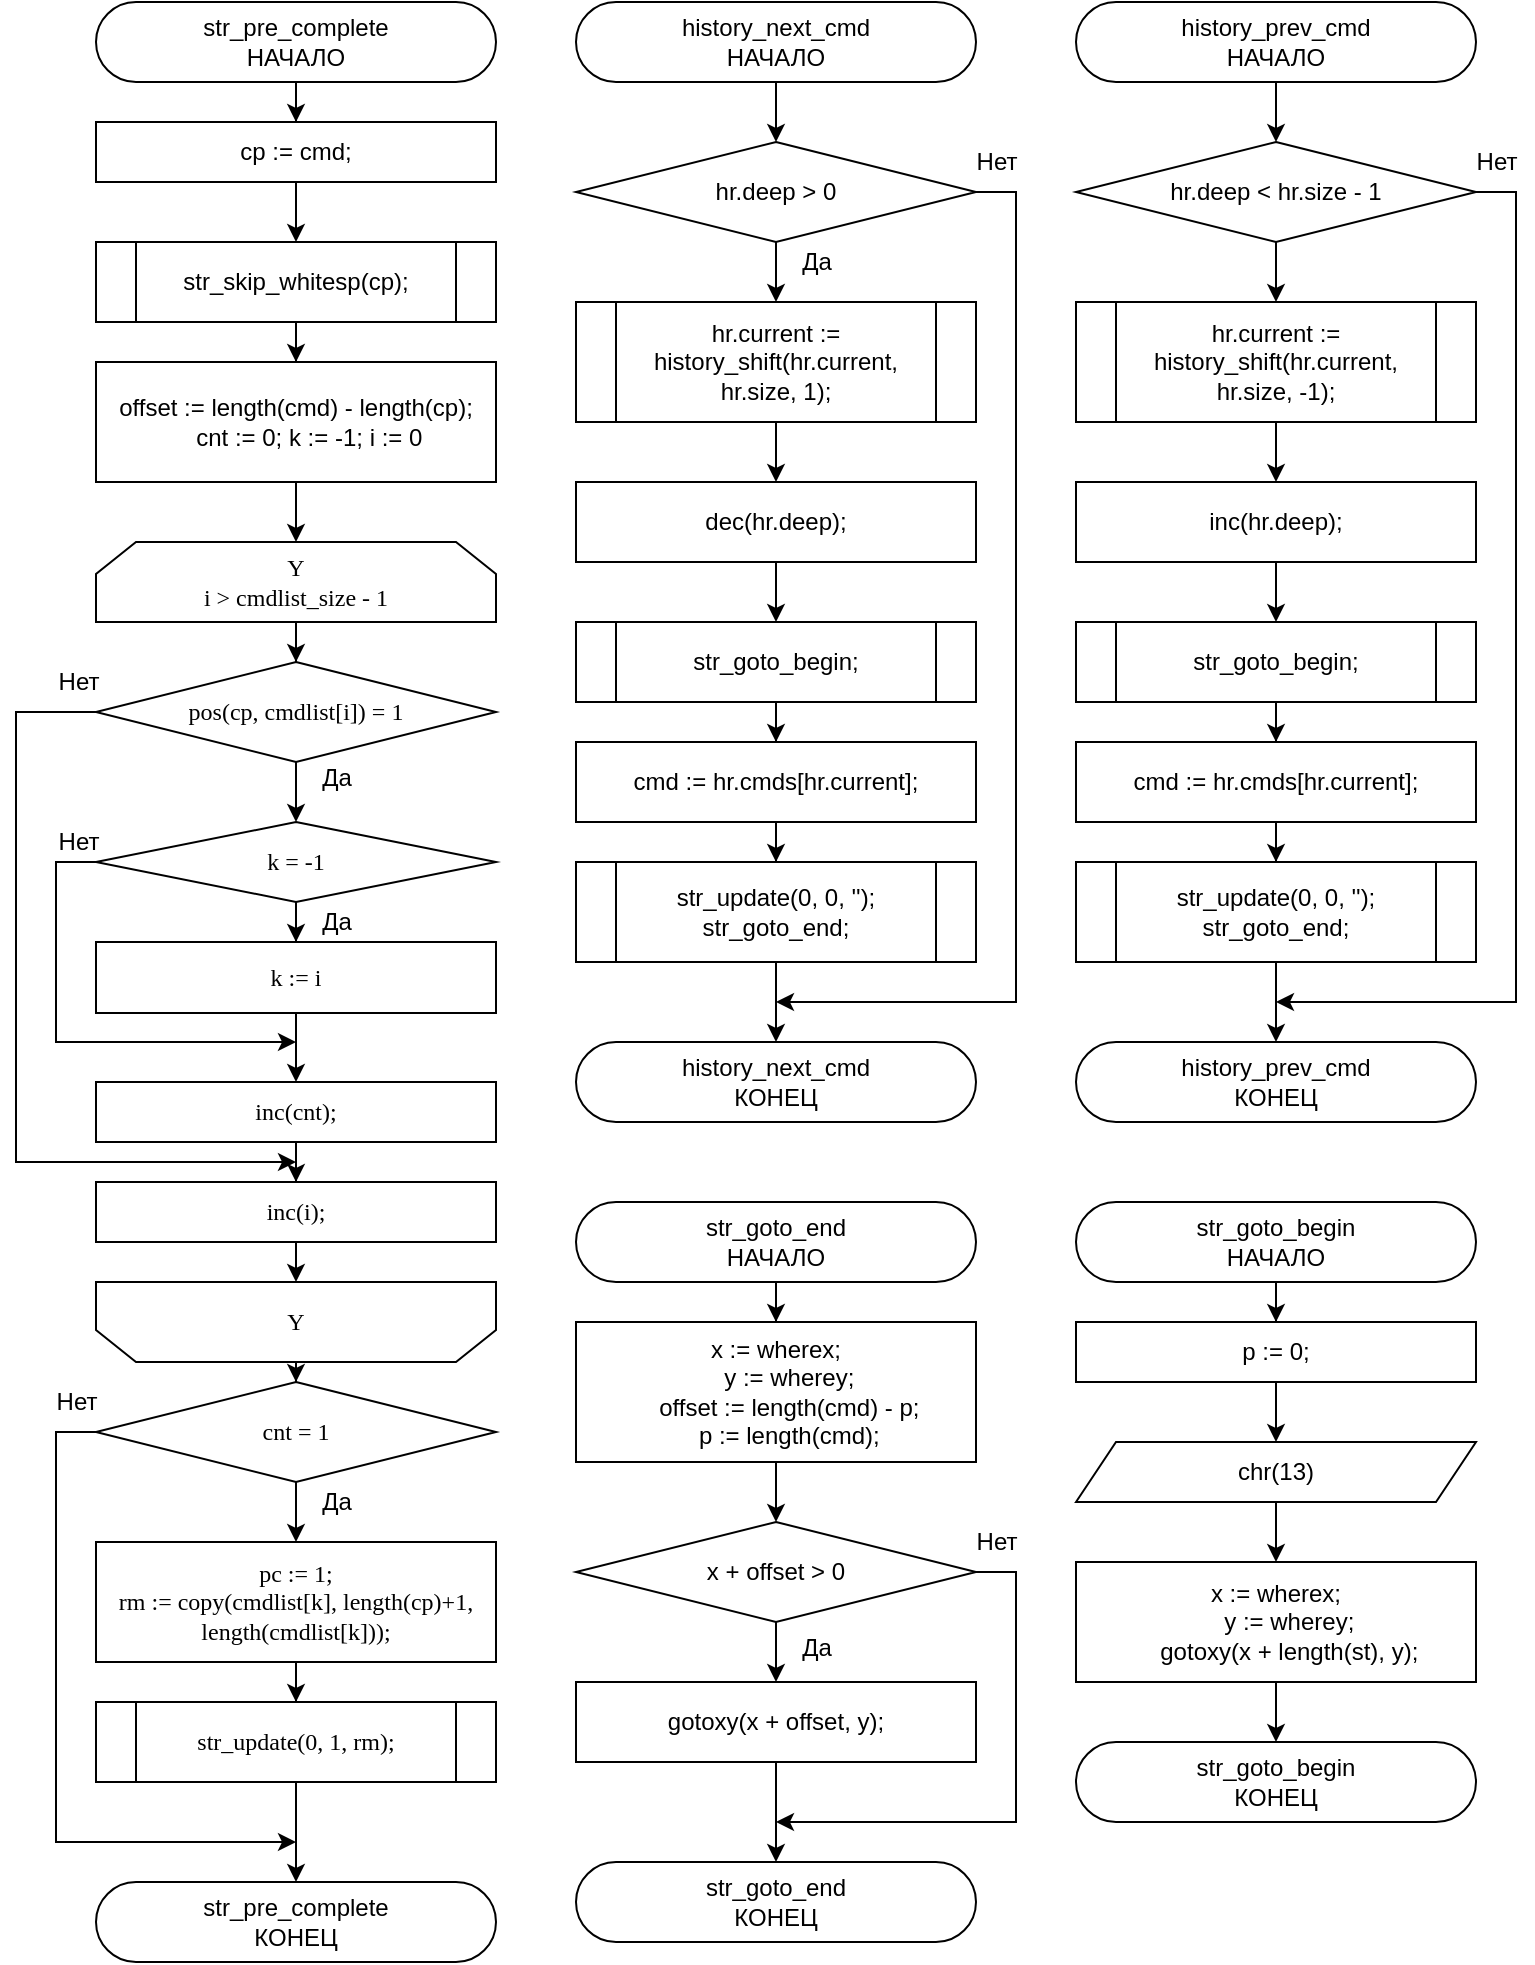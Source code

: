 <mxfile version="14.5.3" type="device"><diagram id="C5RBs43oDa-KdzZeNtuy" name="Page-1"><mxGraphModel dx="1102" dy="557" grid="1" gridSize="10" guides="1" tooltips="1" connect="1" arrows="1" fold="1" page="1" pageScale="1" pageWidth="827" pageHeight="1169" math="0" shadow="0"><root><mxCell id="WIyWlLk6GJQsqaUBKTNV-0"/><mxCell id="WIyWlLk6GJQsqaUBKTNV-1" parent="WIyWlLk6GJQsqaUBKTNV-0"/><mxCell id="M-Wlut_7jmhWi9CcE0FE-2" value="" style="edgeStyle=orthogonalEdgeStyle;rounded=0;orthogonalLoop=1;jettySize=auto;html=1;fontSize=12;" parent="WIyWlLk6GJQsqaUBKTNV-1" source="M-Wlut_7jmhWi9CcE0FE-0" target="M-Wlut_7jmhWi9CcE0FE-1" edge="1"><mxGeometry relative="1" as="geometry"/></mxCell><mxCell id="M-Wlut_7jmhWi9CcE0FE-0" value="str_pre_complete&lt;br style=&quot;font-size: 12px;&quot;&gt;НАЧАЛО" style="rounded=1;whiteSpace=wrap;html=1;arcSize=50;strokeWidth=1;fontSize=12;" parent="WIyWlLk6GJQsqaUBKTNV-1" vertex="1"><mxGeometry x="80" y="40" width="200" height="40" as="geometry"/></mxCell><mxCell id="M-Wlut_7jmhWi9CcE0FE-4" value="" style="edgeStyle=orthogonalEdgeStyle;rounded=0;orthogonalLoop=1;jettySize=auto;html=1;fontSize=12;" parent="WIyWlLk6GJQsqaUBKTNV-1" source="M-Wlut_7jmhWi9CcE0FE-1" target="M-Wlut_7jmhWi9CcE0FE-3" edge="1"><mxGeometry relative="1" as="geometry"/></mxCell><mxCell id="M-Wlut_7jmhWi9CcE0FE-1" value="cp := cmd;" style="rounded=0;whiteSpace=wrap;html=1;fontSize=12;" parent="WIyWlLk6GJQsqaUBKTNV-1" vertex="1"><mxGeometry x="80" y="100" width="200" height="30" as="geometry"/></mxCell><mxCell id="M-Wlut_7jmhWi9CcE0FE-8" value="" style="edgeStyle=orthogonalEdgeStyle;rounded=0;orthogonalLoop=1;jettySize=auto;html=1;fontSize=12;" parent="WIyWlLk6GJQsqaUBKTNV-1" source="M-Wlut_7jmhWi9CcE0FE-3" target="M-Wlut_7jmhWi9CcE0FE-7" edge="1"><mxGeometry relative="1" as="geometry"/></mxCell><mxCell id="M-Wlut_7jmhWi9CcE0FE-3" value="str_skip_whitesp(cp);" style="shape=process;whiteSpace=wrap;html=1;backgroundOutline=1;rounded=0;fontSize=12;" parent="WIyWlLk6GJQsqaUBKTNV-1" vertex="1"><mxGeometry x="80" y="160" width="200" height="40" as="geometry"/></mxCell><mxCell id="M-Wlut_7jmhWi9CcE0FE-10" value="" style="edgeStyle=orthogonalEdgeStyle;rounded=0;orthogonalLoop=1;jettySize=auto;html=1;fontSize=12;" parent="WIyWlLk6GJQsqaUBKTNV-1" source="M-Wlut_7jmhWi9CcE0FE-7" target="M-Wlut_7jmhWi9CcE0FE-9" edge="1"><mxGeometry relative="1" as="geometry"/></mxCell><mxCell id="M-Wlut_7jmhWi9CcE0FE-7" value="offset := length(cmd) - length(cp);&lt;br style=&quot;font-size: 12px;&quot;&gt;&amp;nbsp; &amp;nbsp; cnt := 0; k := -1;&amp;nbsp;i := 0" style="whiteSpace=wrap;html=1;rounded=0;fontSize=12;" parent="WIyWlLk6GJQsqaUBKTNV-1" vertex="1"><mxGeometry x="80" y="220" width="200" height="60" as="geometry"/></mxCell><mxCell id="M-Wlut_7jmhWi9CcE0FE-12" value="" style="edgeStyle=orthogonalEdgeStyle;rounded=0;orthogonalLoop=1;jettySize=auto;html=1;fontSize=12;" parent="WIyWlLk6GJQsqaUBKTNV-1" source="M-Wlut_7jmhWi9CcE0FE-9" target="M-Wlut_7jmhWi9CcE0FE-11" edge="1"><mxGeometry relative="1" as="geometry"/></mxCell><mxCell id="M-Wlut_7jmhWi9CcE0FE-9" value="Y&lt;br style=&quot;font-size: 12px;&quot;&gt;i &amp;gt;&amp;nbsp;cmdlist_size - 1" style="shape=loopLimit;whiteSpace=wrap;html=1;rounded=0;shadow=0;strokeWidth=1;fillColor=#ffffff;fontFamily=Times New Roman;fontSize=12;" parent="WIyWlLk6GJQsqaUBKTNV-1" vertex="1"><mxGeometry x="80" y="310" width="200" height="40" as="geometry"/></mxCell><mxCell id="M-Wlut_7jmhWi9CcE0FE-14" value="Да" style="edgeStyle=orthogonalEdgeStyle;rounded=0;orthogonalLoop=1;jettySize=auto;html=1;fontSize=12;" parent="WIyWlLk6GJQsqaUBKTNV-1" source="M-Wlut_7jmhWi9CcE0FE-11" target="M-Wlut_7jmhWi9CcE0FE-13" edge="1"><mxGeometry x="-0.692" y="20" relative="1" as="geometry"><mxPoint as="offset"/></mxGeometry></mxCell><mxCell id="M-Wlut_7jmhWi9CcE0FE-29" value="Нет" style="edgeStyle=orthogonalEdgeStyle;rounded=0;orthogonalLoop=1;jettySize=auto;html=1;fontSize=12;exitX=0;exitY=0.5;exitDx=0;exitDy=0;" parent="WIyWlLk6GJQsqaUBKTNV-1" source="M-Wlut_7jmhWi9CcE0FE-11" edge="1"><mxGeometry x="-0.954" y="-15" relative="1" as="geometry"><mxPoint x="180" y="620" as="targetPoint"/><Array as="points"><mxPoint x="40" y="395"/><mxPoint x="40" y="620"/></Array><mxPoint as="offset"/></mxGeometry></mxCell><mxCell id="M-Wlut_7jmhWi9CcE0FE-11" value="pos(cp, cmdlist[i]) = 1" style="rhombus;whiteSpace=wrap;html=1;rounded=0;shadow=0;fontFamily=Times New Roman;strokeWidth=1;" parent="WIyWlLk6GJQsqaUBKTNV-1" vertex="1"><mxGeometry x="80" y="370" width="200" height="50" as="geometry"/></mxCell><mxCell id="M-Wlut_7jmhWi9CcE0FE-17" value="Да" style="edgeStyle=orthogonalEdgeStyle;rounded=0;orthogonalLoop=1;jettySize=auto;html=1;fontSize=12;" parent="WIyWlLk6GJQsqaUBKTNV-1" source="M-Wlut_7jmhWi9CcE0FE-13" target="M-Wlut_7jmhWi9CcE0FE-16" edge="1"><mxGeometry x="0.667" y="20" relative="1" as="geometry"><mxPoint as="offset"/></mxGeometry></mxCell><mxCell id="M-Wlut_7jmhWi9CcE0FE-23" value="Нет" style="edgeStyle=orthogonalEdgeStyle;rounded=0;orthogonalLoop=1;jettySize=auto;html=1;fontSize=12;exitX=0;exitY=0.5;exitDx=0;exitDy=0;" parent="WIyWlLk6GJQsqaUBKTNV-1" source="M-Wlut_7jmhWi9CcE0FE-13" edge="1"><mxGeometry x="-0.923" y="-10" relative="1" as="geometry"><mxPoint x="180" y="560" as="targetPoint"/><Array as="points"><mxPoint x="60" y="470"/><mxPoint x="60" y="560"/><mxPoint x="180" y="560"/></Array><mxPoint as="offset"/></mxGeometry></mxCell><mxCell id="M-Wlut_7jmhWi9CcE0FE-13" value="k = -1" style="rhombus;whiteSpace=wrap;html=1;rounded=0;shadow=0;fontFamily=Times New Roman;strokeWidth=1;" parent="WIyWlLk6GJQsqaUBKTNV-1" vertex="1"><mxGeometry x="80" y="450" width="200" height="40" as="geometry"/></mxCell><mxCell id="M-Wlut_7jmhWi9CcE0FE-21" value="" style="edgeStyle=orthogonalEdgeStyle;rounded=0;orthogonalLoop=1;jettySize=auto;html=1;fontSize=12;" parent="WIyWlLk6GJQsqaUBKTNV-1" source="M-Wlut_7jmhWi9CcE0FE-16" target="M-Wlut_7jmhWi9CcE0FE-20" edge="1"><mxGeometry relative="1" as="geometry"/></mxCell><mxCell id="M-Wlut_7jmhWi9CcE0FE-16" value="k := i" style="whiteSpace=wrap;html=1;rounded=0;shadow=0;fontFamily=Times New Roman;strokeWidth=1;" parent="WIyWlLk6GJQsqaUBKTNV-1" vertex="1"><mxGeometry x="80" y="510" width="200" height="35.5" as="geometry"/></mxCell><mxCell id="PcD_0AlxfFVrpVV7rmaa-1" value="" style="edgeStyle=orthogonalEdgeStyle;rounded=0;orthogonalLoop=1;jettySize=auto;html=1;" edge="1" parent="WIyWlLk6GJQsqaUBKTNV-1" source="M-Wlut_7jmhWi9CcE0FE-20" target="PcD_0AlxfFVrpVV7rmaa-0"><mxGeometry relative="1" as="geometry"/></mxCell><mxCell id="M-Wlut_7jmhWi9CcE0FE-20" value="inc(cnt);" style="whiteSpace=wrap;html=1;rounded=0;shadow=0;fontFamily=Times New Roman;strokeWidth=1;" parent="WIyWlLk6GJQsqaUBKTNV-1" vertex="1"><mxGeometry x="80" y="580" width="200" height="30" as="geometry"/></mxCell><mxCell id="M-Wlut_7jmhWi9CcE0FE-31" value="" style="edgeStyle=orthogonalEdgeStyle;rounded=0;orthogonalLoop=1;jettySize=auto;html=1;fontSize=12;" parent="WIyWlLk6GJQsqaUBKTNV-1" source="M-Wlut_7jmhWi9CcE0FE-26" target="M-Wlut_7jmhWi9CcE0FE-30" edge="1"><mxGeometry relative="1" as="geometry"/></mxCell><mxCell id="M-Wlut_7jmhWi9CcE0FE-26" value="Y" style="shape=loopLimit;whiteSpace=wrap;html=1;rounded=0;shadow=0;strokeWidth=1;fillColor=#ffffff;fontFamily=Times New Roman;fontSize=12;direction=west;" parent="WIyWlLk6GJQsqaUBKTNV-1" vertex="1"><mxGeometry x="80" y="680" width="200" height="40" as="geometry"/></mxCell><mxCell id="M-Wlut_7jmhWi9CcE0FE-35" value="Да" style="edgeStyle=orthogonalEdgeStyle;rounded=0;orthogonalLoop=1;jettySize=auto;html=1;fontSize=12;" parent="WIyWlLk6GJQsqaUBKTNV-1" source="M-Wlut_7jmhWi9CcE0FE-30" target="M-Wlut_7jmhWi9CcE0FE-34" edge="1"><mxGeometry x="0.2" y="20" relative="1" as="geometry"><mxPoint as="offset"/></mxGeometry></mxCell><mxCell id="M-Wlut_7jmhWi9CcE0FE-41" value="Нет" style="edgeStyle=orthogonalEdgeStyle;rounded=0;orthogonalLoop=1;jettySize=auto;html=1;fontSize=12;exitX=0;exitY=0.5;exitDx=0;exitDy=0;" parent="WIyWlLk6GJQsqaUBKTNV-1" source="M-Wlut_7jmhWi9CcE0FE-30" edge="1"><mxGeometry x="-0.942" y="-15" relative="1" as="geometry"><mxPoint x="180" y="960" as="targetPoint"/><Array as="points"><mxPoint x="60" y="755"/><mxPoint x="60" y="960"/></Array><mxPoint as="offset"/></mxGeometry></mxCell><mxCell id="M-Wlut_7jmhWi9CcE0FE-30" value="cnt = 1" style="rhombus;whiteSpace=wrap;html=1;rounded=0;shadow=0;fontFamily=Times New Roman;strokeWidth=1;" parent="WIyWlLk6GJQsqaUBKTNV-1" vertex="1"><mxGeometry x="80" y="730" width="200" height="50" as="geometry"/></mxCell><mxCell id="M-Wlut_7jmhWi9CcE0FE-37" value="" style="edgeStyle=orthogonalEdgeStyle;rounded=0;orthogonalLoop=1;jettySize=auto;html=1;fontSize=12;" parent="WIyWlLk6GJQsqaUBKTNV-1" source="M-Wlut_7jmhWi9CcE0FE-34" target="M-Wlut_7jmhWi9CcE0FE-36" edge="1"><mxGeometry relative="1" as="geometry"/></mxCell><mxCell id="M-Wlut_7jmhWi9CcE0FE-34" value="pc := 1;&lt;br&gt;rm := copy(cmdlist[k], length(cp)+1, length(cmdlist[k]));" style="whiteSpace=wrap;html=1;rounded=0;shadow=0;fontFamily=Times New Roman;strokeWidth=1;" parent="WIyWlLk6GJQsqaUBKTNV-1" vertex="1"><mxGeometry x="80" y="810" width="200" height="60" as="geometry"/></mxCell><mxCell id="M-Wlut_7jmhWi9CcE0FE-39" value="" style="edgeStyle=orthogonalEdgeStyle;rounded=0;orthogonalLoop=1;jettySize=auto;html=1;fontSize=12;" parent="WIyWlLk6GJQsqaUBKTNV-1" source="M-Wlut_7jmhWi9CcE0FE-36" target="M-Wlut_7jmhWi9CcE0FE-38" edge="1"><mxGeometry relative="1" as="geometry"/></mxCell><mxCell id="M-Wlut_7jmhWi9CcE0FE-36" value="str_update(0, 1, rm);" style="shape=process;whiteSpace=wrap;html=1;backgroundOutline=1;rounded=0;shadow=0;fontFamily=Times New Roman;strokeWidth=1;" parent="WIyWlLk6GJQsqaUBKTNV-1" vertex="1"><mxGeometry x="80" y="890" width="200" height="40" as="geometry"/></mxCell><mxCell id="M-Wlut_7jmhWi9CcE0FE-38" value="str_pre_complete&lt;br style=&quot;font-size: 12px&quot;&gt;КОНЕЦ" style="rounded=1;whiteSpace=wrap;html=1;arcSize=50;strokeWidth=1;fontSize=12;" parent="WIyWlLk6GJQsqaUBKTNV-1" vertex="1"><mxGeometry x="80" y="980" width="200" height="40" as="geometry"/></mxCell><mxCell id="M-Wlut_7jmhWi9CcE0FE-46" value="" style="edgeStyle=orthogonalEdgeStyle;rounded=0;orthogonalLoop=1;jettySize=auto;html=1;fontSize=12;" parent="WIyWlLk6GJQsqaUBKTNV-1" source="M-Wlut_7jmhWi9CcE0FE-42" target="M-Wlut_7jmhWi9CcE0FE-45" edge="1"><mxGeometry relative="1" as="geometry"/></mxCell><mxCell id="M-Wlut_7jmhWi9CcE0FE-42" value="history_next_cmd&lt;br style=&quot;font-size: 12px&quot;&gt;НАЧАЛО" style="rounded=1;whiteSpace=wrap;html=1;arcSize=50;strokeWidth=1;fontSize=12;" parent="WIyWlLk6GJQsqaUBKTNV-1" vertex="1"><mxGeometry x="320" y="40" width="200" height="40" as="geometry"/></mxCell><mxCell id="M-Wlut_7jmhWi9CcE0FE-48" value="Да" style="edgeStyle=orthogonalEdgeStyle;rounded=0;orthogonalLoop=1;jettySize=auto;html=1;fontSize=12;" parent="WIyWlLk6GJQsqaUBKTNV-1" source="M-Wlut_7jmhWi9CcE0FE-45" target="M-Wlut_7jmhWi9CcE0FE-47" edge="1"><mxGeometry x="0.2" y="20" relative="1" as="geometry"><mxPoint as="offset"/></mxGeometry></mxCell><mxCell id="M-Wlut_7jmhWi9CcE0FE-74" value="Нет" style="edgeStyle=orthogonalEdgeStyle;rounded=0;orthogonalLoop=1;jettySize=auto;html=1;fontSize=12;exitX=1;exitY=0.5;exitDx=0;exitDy=0;" parent="WIyWlLk6GJQsqaUBKTNV-1" source="M-Wlut_7jmhWi9CcE0FE-45" edge="1"><mxGeometry x="-0.963" y="15" relative="1" as="geometry"><mxPoint x="420" y="540" as="targetPoint"/><Array as="points"><mxPoint x="540" y="135"/><mxPoint x="540" y="540"/></Array><mxPoint as="offset"/></mxGeometry></mxCell><mxCell id="M-Wlut_7jmhWi9CcE0FE-45" value="hr.deep &amp;gt; 0" style="rhombus;whiteSpace=wrap;html=1;fontSize=12;" parent="WIyWlLk6GJQsqaUBKTNV-1" vertex="1"><mxGeometry x="320" y="110" width="200" height="50" as="geometry"/></mxCell><mxCell id="M-Wlut_7jmhWi9CcE0FE-50" value="" style="edgeStyle=orthogonalEdgeStyle;rounded=0;orthogonalLoop=1;jettySize=auto;html=1;fontSize=12;" parent="WIyWlLk6GJQsqaUBKTNV-1" source="M-Wlut_7jmhWi9CcE0FE-47" target="M-Wlut_7jmhWi9CcE0FE-49" edge="1"><mxGeometry relative="1" as="geometry"/></mxCell><mxCell id="M-Wlut_7jmhWi9CcE0FE-47" value="hr.current := history_shift(hr.current, hr.size, 1);" style="shape=process;whiteSpace=wrap;html=1;backgroundOutline=1;" parent="WIyWlLk6GJQsqaUBKTNV-1" vertex="1"><mxGeometry x="320" y="190" width="200" height="60" as="geometry"/></mxCell><mxCell id="M-Wlut_7jmhWi9CcE0FE-52" value="" style="edgeStyle=orthogonalEdgeStyle;rounded=0;orthogonalLoop=1;jettySize=auto;html=1;fontSize=12;" parent="WIyWlLk6GJQsqaUBKTNV-1" source="M-Wlut_7jmhWi9CcE0FE-49" target="M-Wlut_7jmhWi9CcE0FE-51" edge="1"><mxGeometry relative="1" as="geometry"/></mxCell><mxCell id="M-Wlut_7jmhWi9CcE0FE-49" value="dec(hr.deep);" style="whiteSpace=wrap;html=1;" parent="WIyWlLk6GJQsqaUBKTNV-1" vertex="1"><mxGeometry x="320" y="280" width="200" height="40" as="geometry"/></mxCell><mxCell id="M-Wlut_7jmhWi9CcE0FE-54" value="" style="edgeStyle=orthogonalEdgeStyle;rounded=0;orthogonalLoop=1;jettySize=auto;html=1;fontSize=12;" parent="WIyWlLk6GJQsqaUBKTNV-1" source="M-Wlut_7jmhWi9CcE0FE-51" target="M-Wlut_7jmhWi9CcE0FE-53" edge="1"><mxGeometry relative="1" as="geometry"/></mxCell><mxCell id="M-Wlut_7jmhWi9CcE0FE-51" value="str_goto_begin;" style="shape=process;whiteSpace=wrap;html=1;backgroundOutline=1;" parent="WIyWlLk6GJQsqaUBKTNV-1" vertex="1"><mxGeometry x="320" y="350" width="200" height="40" as="geometry"/></mxCell><mxCell id="M-Wlut_7jmhWi9CcE0FE-56" value="" style="edgeStyle=orthogonalEdgeStyle;rounded=0;orthogonalLoop=1;jettySize=auto;html=1;fontSize=12;" parent="WIyWlLk6GJQsqaUBKTNV-1" source="M-Wlut_7jmhWi9CcE0FE-53" target="M-Wlut_7jmhWi9CcE0FE-55" edge="1"><mxGeometry relative="1" as="geometry"/></mxCell><mxCell id="M-Wlut_7jmhWi9CcE0FE-53" value="cmd := hr.cmds[hr.current];" style="whiteSpace=wrap;html=1;" parent="WIyWlLk6GJQsqaUBKTNV-1" vertex="1"><mxGeometry x="320" y="410" width="200" height="40" as="geometry"/></mxCell><mxCell id="M-Wlut_7jmhWi9CcE0FE-58" value="" style="edgeStyle=orthogonalEdgeStyle;rounded=0;orthogonalLoop=1;jettySize=auto;html=1;fontSize=12;" parent="WIyWlLk6GJQsqaUBKTNV-1" source="M-Wlut_7jmhWi9CcE0FE-55" target="M-Wlut_7jmhWi9CcE0FE-57" edge="1"><mxGeometry relative="1" as="geometry"/></mxCell><mxCell id="M-Wlut_7jmhWi9CcE0FE-55" value="str_update(0, 0, '');&lt;br&gt;str_goto_end;" style="shape=process;whiteSpace=wrap;html=1;backgroundOutline=1;" parent="WIyWlLk6GJQsqaUBKTNV-1" vertex="1"><mxGeometry x="320" y="470" width="200" height="50" as="geometry"/></mxCell><mxCell id="M-Wlut_7jmhWi9CcE0FE-57" value="history_next_cmd&lt;br style=&quot;font-size: 12px&quot;&gt;КОНЕЦ" style="rounded=1;whiteSpace=wrap;html=1;arcSize=50;strokeWidth=1;fontSize=12;" parent="WIyWlLk6GJQsqaUBKTNV-1" vertex="1"><mxGeometry x="320" y="560" width="200" height="40" as="geometry"/></mxCell><mxCell id="M-Wlut_7jmhWi9CcE0FE-59" value="" style="edgeStyle=orthogonalEdgeStyle;rounded=0;orthogonalLoop=1;jettySize=auto;html=1;fontSize=12;" parent="WIyWlLk6GJQsqaUBKTNV-1" source="M-Wlut_7jmhWi9CcE0FE-60" target="M-Wlut_7jmhWi9CcE0FE-62" edge="1"><mxGeometry relative="1" as="geometry"/></mxCell><mxCell id="M-Wlut_7jmhWi9CcE0FE-60" value="history_prev_cmd&lt;br style=&quot;font-size: 12px&quot;&gt;НАЧАЛО" style="rounded=1;whiteSpace=wrap;html=1;arcSize=50;strokeWidth=1;fontSize=12;" parent="WIyWlLk6GJQsqaUBKTNV-1" vertex="1"><mxGeometry x="570" y="40" width="200" height="40" as="geometry"/></mxCell><mxCell id="M-Wlut_7jmhWi9CcE0FE-61" value="" style="edgeStyle=orthogonalEdgeStyle;rounded=0;orthogonalLoop=1;jettySize=auto;html=1;fontSize=12;" parent="WIyWlLk6GJQsqaUBKTNV-1" source="M-Wlut_7jmhWi9CcE0FE-62" target="M-Wlut_7jmhWi9CcE0FE-64" edge="1"><mxGeometry relative="1" as="geometry"/></mxCell><mxCell id="M-Wlut_7jmhWi9CcE0FE-76" value="Нет" style="edgeStyle=orthogonalEdgeStyle;rounded=0;orthogonalLoop=1;jettySize=auto;html=1;fontSize=12;exitX=1;exitY=0.5;exitDx=0;exitDy=0;" parent="WIyWlLk6GJQsqaUBKTNV-1" source="M-Wlut_7jmhWi9CcE0FE-62" edge="1"><mxGeometry x="-0.963" y="15" relative="1" as="geometry"><mxPoint x="670" y="540" as="targetPoint"/><Array as="points"><mxPoint x="790" y="135"/><mxPoint x="790" y="540"/><mxPoint x="670" y="540"/></Array><mxPoint as="offset"/></mxGeometry></mxCell><mxCell id="M-Wlut_7jmhWi9CcE0FE-62" value="hr.deep &amp;lt; hr.size - 1" style="rhombus;whiteSpace=wrap;html=1;fontSize=12;" parent="WIyWlLk6GJQsqaUBKTNV-1" vertex="1"><mxGeometry x="570" y="110" width="200" height="50" as="geometry"/></mxCell><mxCell id="M-Wlut_7jmhWi9CcE0FE-63" value="" style="edgeStyle=orthogonalEdgeStyle;rounded=0;orthogonalLoop=1;jettySize=auto;html=1;fontSize=12;" parent="WIyWlLk6GJQsqaUBKTNV-1" source="M-Wlut_7jmhWi9CcE0FE-64" target="M-Wlut_7jmhWi9CcE0FE-66" edge="1"><mxGeometry relative="1" as="geometry"/></mxCell><mxCell id="M-Wlut_7jmhWi9CcE0FE-64" value="hr.current := history_shift(hr.current, hr.size, -1);" style="shape=process;whiteSpace=wrap;html=1;backgroundOutline=1;" parent="WIyWlLk6GJQsqaUBKTNV-1" vertex="1"><mxGeometry x="570" y="190" width="200" height="60" as="geometry"/></mxCell><mxCell id="M-Wlut_7jmhWi9CcE0FE-65" value="" style="edgeStyle=orthogonalEdgeStyle;rounded=0;orthogonalLoop=1;jettySize=auto;html=1;fontSize=12;" parent="WIyWlLk6GJQsqaUBKTNV-1" source="M-Wlut_7jmhWi9CcE0FE-66" target="M-Wlut_7jmhWi9CcE0FE-68" edge="1"><mxGeometry relative="1" as="geometry"/></mxCell><mxCell id="M-Wlut_7jmhWi9CcE0FE-66" value="inc(hr.deep);" style="whiteSpace=wrap;html=1;" parent="WIyWlLk6GJQsqaUBKTNV-1" vertex="1"><mxGeometry x="570" y="280" width="200" height="40" as="geometry"/></mxCell><mxCell id="M-Wlut_7jmhWi9CcE0FE-67" value="" style="edgeStyle=orthogonalEdgeStyle;rounded=0;orthogonalLoop=1;jettySize=auto;html=1;fontSize=12;" parent="WIyWlLk6GJQsqaUBKTNV-1" source="M-Wlut_7jmhWi9CcE0FE-68" target="M-Wlut_7jmhWi9CcE0FE-70" edge="1"><mxGeometry relative="1" as="geometry"/></mxCell><mxCell id="M-Wlut_7jmhWi9CcE0FE-68" value="str_goto_begin;" style="shape=process;whiteSpace=wrap;html=1;backgroundOutline=1;" parent="WIyWlLk6GJQsqaUBKTNV-1" vertex="1"><mxGeometry x="570" y="350" width="200" height="40" as="geometry"/></mxCell><mxCell id="M-Wlut_7jmhWi9CcE0FE-69" value="" style="edgeStyle=orthogonalEdgeStyle;rounded=0;orthogonalLoop=1;jettySize=auto;html=1;fontSize=12;" parent="WIyWlLk6GJQsqaUBKTNV-1" source="M-Wlut_7jmhWi9CcE0FE-70" target="M-Wlut_7jmhWi9CcE0FE-72" edge="1"><mxGeometry relative="1" as="geometry"/></mxCell><mxCell id="M-Wlut_7jmhWi9CcE0FE-70" value="cmd := hr.cmds[hr.current];" style="whiteSpace=wrap;html=1;" parent="WIyWlLk6GJQsqaUBKTNV-1" vertex="1"><mxGeometry x="570" y="410" width="200" height="40" as="geometry"/></mxCell><mxCell id="M-Wlut_7jmhWi9CcE0FE-71" value="" style="edgeStyle=orthogonalEdgeStyle;rounded=0;orthogonalLoop=1;jettySize=auto;html=1;fontSize=12;" parent="WIyWlLk6GJQsqaUBKTNV-1" source="M-Wlut_7jmhWi9CcE0FE-72" target="M-Wlut_7jmhWi9CcE0FE-73" edge="1"><mxGeometry relative="1" as="geometry"/></mxCell><mxCell id="M-Wlut_7jmhWi9CcE0FE-72" value="str_update(0, 0, '');&lt;br&gt;str_goto_end;" style="shape=process;whiteSpace=wrap;html=1;backgroundOutline=1;" parent="WIyWlLk6GJQsqaUBKTNV-1" vertex="1"><mxGeometry x="570" y="470" width="200" height="50" as="geometry"/></mxCell><mxCell id="M-Wlut_7jmhWi9CcE0FE-73" value="history_prev_cmd&lt;br style=&quot;font-size: 12px&quot;&gt;КОНЕЦ" style="rounded=1;whiteSpace=wrap;html=1;arcSize=50;strokeWidth=1;fontSize=12;" parent="WIyWlLk6GJQsqaUBKTNV-1" vertex="1"><mxGeometry x="570" y="560" width="200" height="40" as="geometry"/></mxCell><mxCell id="M-Wlut_7jmhWi9CcE0FE-80" value="" style="edgeStyle=orthogonalEdgeStyle;rounded=0;orthogonalLoop=1;jettySize=auto;html=1;fontSize=12;" parent="WIyWlLk6GJQsqaUBKTNV-1" source="M-Wlut_7jmhWi9CcE0FE-77" target="M-Wlut_7jmhWi9CcE0FE-79" edge="1"><mxGeometry relative="1" as="geometry"/></mxCell><mxCell id="M-Wlut_7jmhWi9CcE0FE-77" value="str_goto_end&lt;br&gt;НАЧАЛО" style="rounded=1;whiteSpace=wrap;html=1;arcSize=50;strokeWidth=1;fontSize=12;" parent="WIyWlLk6GJQsqaUBKTNV-1" vertex="1"><mxGeometry x="320" y="640" width="200" height="40" as="geometry"/></mxCell><mxCell id="M-Wlut_7jmhWi9CcE0FE-82" value="" style="edgeStyle=orthogonalEdgeStyle;rounded=0;orthogonalLoop=1;jettySize=auto;html=1;fontSize=12;" parent="WIyWlLk6GJQsqaUBKTNV-1" source="M-Wlut_7jmhWi9CcE0FE-79" target="M-Wlut_7jmhWi9CcE0FE-81" edge="1"><mxGeometry relative="1" as="geometry"/></mxCell><mxCell id="M-Wlut_7jmhWi9CcE0FE-79" value="&lt;div&gt;x := wherex;&lt;/div&gt;&lt;div&gt;&amp;nbsp; &amp;nbsp; y := wherey;&lt;/div&gt;&lt;div&gt;&amp;nbsp; &amp;nbsp; offset := length(cmd) - p;&lt;/div&gt;&lt;div&gt;&amp;nbsp; &amp;nbsp; p := length(cmd);&lt;/div&gt;" style="rounded=0;whiteSpace=wrap;html=1;fontSize=12;" parent="WIyWlLk6GJQsqaUBKTNV-1" vertex="1"><mxGeometry x="320" y="700" width="200" height="70" as="geometry"/></mxCell><mxCell id="M-Wlut_7jmhWi9CcE0FE-84" value="Да" style="edgeStyle=orthogonalEdgeStyle;rounded=0;orthogonalLoop=1;jettySize=auto;html=1;fontSize=12;" parent="WIyWlLk6GJQsqaUBKTNV-1" source="M-Wlut_7jmhWi9CcE0FE-81" target="M-Wlut_7jmhWi9CcE0FE-83" edge="1"><mxGeometry x="-0.5" y="20" relative="1" as="geometry"><mxPoint as="offset"/></mxGeometry></mxCell><mxCell id="M-Wlut_7jmhWi9CcE0FE-88" value="Нет" style="edgeStyle=orthogonalEdgeStyle;rounded=0;orthogonalLoop=1;jettySize=auto;html=1;fontSize=12;exitX=1;exitY=0.5;exitDx=0;exitDy=0;" parent="WIyWlLk6GJQsqaUBKTNV-1" source="M-Wlut_7jmhWi9CcE0FE-81" edge="1"><mxGeometry x="-0.924" y="15" relative="1" as="geometry"><mxPoint x="420" y="950" as="targetPoint"/><Array as="points"><mxPoint x="540" y="825"/><mxPoint x="540" y="950"/></Array><mxPoint as="offset"/></mxGeometry></mxCell><mxCell id="M-Wlut_7jmhWi9CcE0FE-81" value="x + offset &gt; 0" style="rhombus;whiteSpace=wrap;html=1;rounded=0;" parent="WIyWlLk6GJQsqaUBKTNV-1" vertex="1"><mxGeometry x="320" y="800" width="200" height="50" as="geometry"/></mxCell><mxCell id="M-Wlut_7jmhWi9CcE0FE-86" value="" style="edgeStyle=orthogonalEdgeStyle;rounded=0;orthogonalLoop=1;jettySize=auto;html=1;fontSize=12;" parent="WIyWlLk6GJQsqaUBKTNV-1" source="M-Wlut_7jmhWi9CcE0FE-83" target="M-Wlut_7jmhWi9CcE0FE-85" edge="1"><mxGeometry relative="1" as="geometry"/></mxCell><mxCell id="M-Wlut_7jmhWi9CcE0FE-83" value="gotoxy(x + offset, y);" style="whiteSpace=wrap;html=1;rounded=0;" parent="WIyWlLk6GJQsqaUBKTNV-1" vertex="1"><mxGeometry x="320" y="880" width="200" height="40" as="geometry"/></mxCell><mxCell id="M-Wlut_7jmhWi9CcE0FE-85" value="str_goto_end&lt;br&gt;КОНЕЦ" style="rounded=1;whiteSpace=wrap;html=1;arcSize=50;strokeWidth=1;fontSize=12;" parent="WIyWlLk6GJQsqaUBKTNV-1" vertex="1"><mxGeometry x="320" y="970" width="200" height="40" as="geometry"/></mxCell><mxCell id="M-Wlut_7jmhWi9CcE0FE-90" value="" style="edgeStyle=orthogonalEdgeStyle;rounded=0;orthogonalLoop=1;jettySize=auto;html=1;fontSize=12;" parent="WIyWlLk6GJQsqaUBKTNV-1" source="M-Wlut_7jmhWi9CcE0FE-91" target="M-Wlut_7jmhWi9CcE0FE-93" edge="1"><mxGeometry relative="1" as="geometry"/></mxCell><mxCell id="M-Wlut_7jmhWi9CcE0FE-91" value="str_goto_begin&lt;br&gt;НАЧАЛО" style="rounded=1;whiteSpace=wrap;html=1;arcSize=50;strokeWidth=1;fontSize=12;" parent="WIyWlLk6GJQsqaUBKTNV-1" vertex="1"><mxGeometry x="570" y="640" width="200" height="40" as="geometry"/></mxCell><mxCell id="M-Wlut_7jmhWi9CcE0FE-92" value="" style="edgeStyle=orthogonalEdgeStyle;rounded=0;orthogonalLoop=1;jettySize=auto;html=1;fontSize=12;" parent="WIyWlLk6GJQsqaUBKTNV-1" source="M-Wlut_7jmhWi9CcE0FE-93" edge="1"><mxGeometry relative="1" as="geometry"><mxPoint x="670" y="760" as="targetPoint"/></mxGeometry></mxCell><mxCell id="M-Wlut_7jmhWi9CcE0FE-93" value="p := 0;" style="rounded=0;whiteSpace=wrap;html=1;fontSize=12;" parent="WIyWlLk6GJQsqaUBKTNV-1" vertex="1"><mxGeometry x="570" y="700" width="200" height="30" as="geometry"/></mxCell><mxCell id="M-Wlut_7jmhWi9CcE0FE-97" value="" style="edgeStyle=orthogonalEdgeStyle;rounded=0;orthogonalLoop=1;jettySize=auto;html=1;fontSize=12;exitX=0.5;exitY=1;exitDx=0;exitDy=0;" parent="WIyWlLk6GJQsqaUBKTNV-1" source="M-Wlut_7jmhWi9CcE0FE-101" target="M-Wlut_7jmhWi9CcE0FE-99" edge="1"><mxGeometry relative="1" as="geometry"><mxPoint x="670" y="920" as="sourcePoint"/></mxGeometry></mxCell><mxCell id="M-Wlut_7jmhWi9CcE0FE-99" value="str_goto_begin&lt;br&gt;КОНЕЦ" style="rounded=1;whiteSpace=wrap;html=1;arcSize=50;strokeWidth=1;fontSize=12;" parent="WIyWlLk6GJQsqaUBKTNV-1" vertex="1"><mxGeometry x="570" y="910" width="200" height="40" as="geometry"/></mxCell><mxCell id="M-Wlut_7jmhWi9CcE0FE-102" value="" style="edgeStyle=orthogonalEdgeStyle;rounded=0;orthogonalLoop=1;jettySize=auto;html=1;fontSize=12;" parent="WIyWlLk6GJQsqaUBKTNV-1" source="M-Wlut_7jmhWi9CcE0FE-100" target="M-Wlut_7jmhWi9CcE0FE-101" edge="1"><mxGeometry relative="1" as="geometry"/></mxCell><mxCell id="M-Wlut_7jmhWi9CcE0FE-100" value="chr(13)" style="shape=parallelogram;perimeter=parallelogramPerimeter;whiteSpace=wrap;html=1;fixedSize=1;fontSize=12;" parent="WIyWlLk6GJQsqaUBKTNV-1" vertex="1"><mxGeometry x="570" y="760" width="200" height="30" as="geometry"/></mxCell><mxCell id="M-Wlut_7jmhWi9CcE0FE-101" value="x := wherex;&#10;    y := wherey;&#10;    gotoxy(x + length(st), y);" style="whiteSpace=wrap;html=1;" parent="WIyWlLk6GJQsqaUBKTNV-1" vertex="1"><mxGeometry x="570" y="820" width="200" height="60" as="geometry"/></mxCell><mxCell id="PcD_0AlxfFVrpVV7rmaa-2" value="" style="edgeStyle=orthogonalEdgeStyle;rounded=0;orthogonalLoop=1;jettySize=auto;html=1;" edge="1" parent="WIyWlLk6GJQsqaUBKTNV-1" source="PcD_0AlxfFVrpVV7rmaa-0"><mxGeometry relative="1" as="geometry"><mxPoint x="180" y="680" as="targetPoint"/></mxGeometry></mxCell><mxCell id="PcD_0AlxfFVrpVV7rmaa-0" value="inc(i);" style="whiteSpace=wrap;html=1;rounded=0;shadow=0;fontFamily=Times New Roman;strokeWidth=1;" vertex="1" parent="WIyWlLk6GJQsqaUBKTNV-1"><mxGeometry x="80" y="630" width="200" height="30" as="geometry"/></mxCell></root></mxGraphModel></diagram></mxfile>